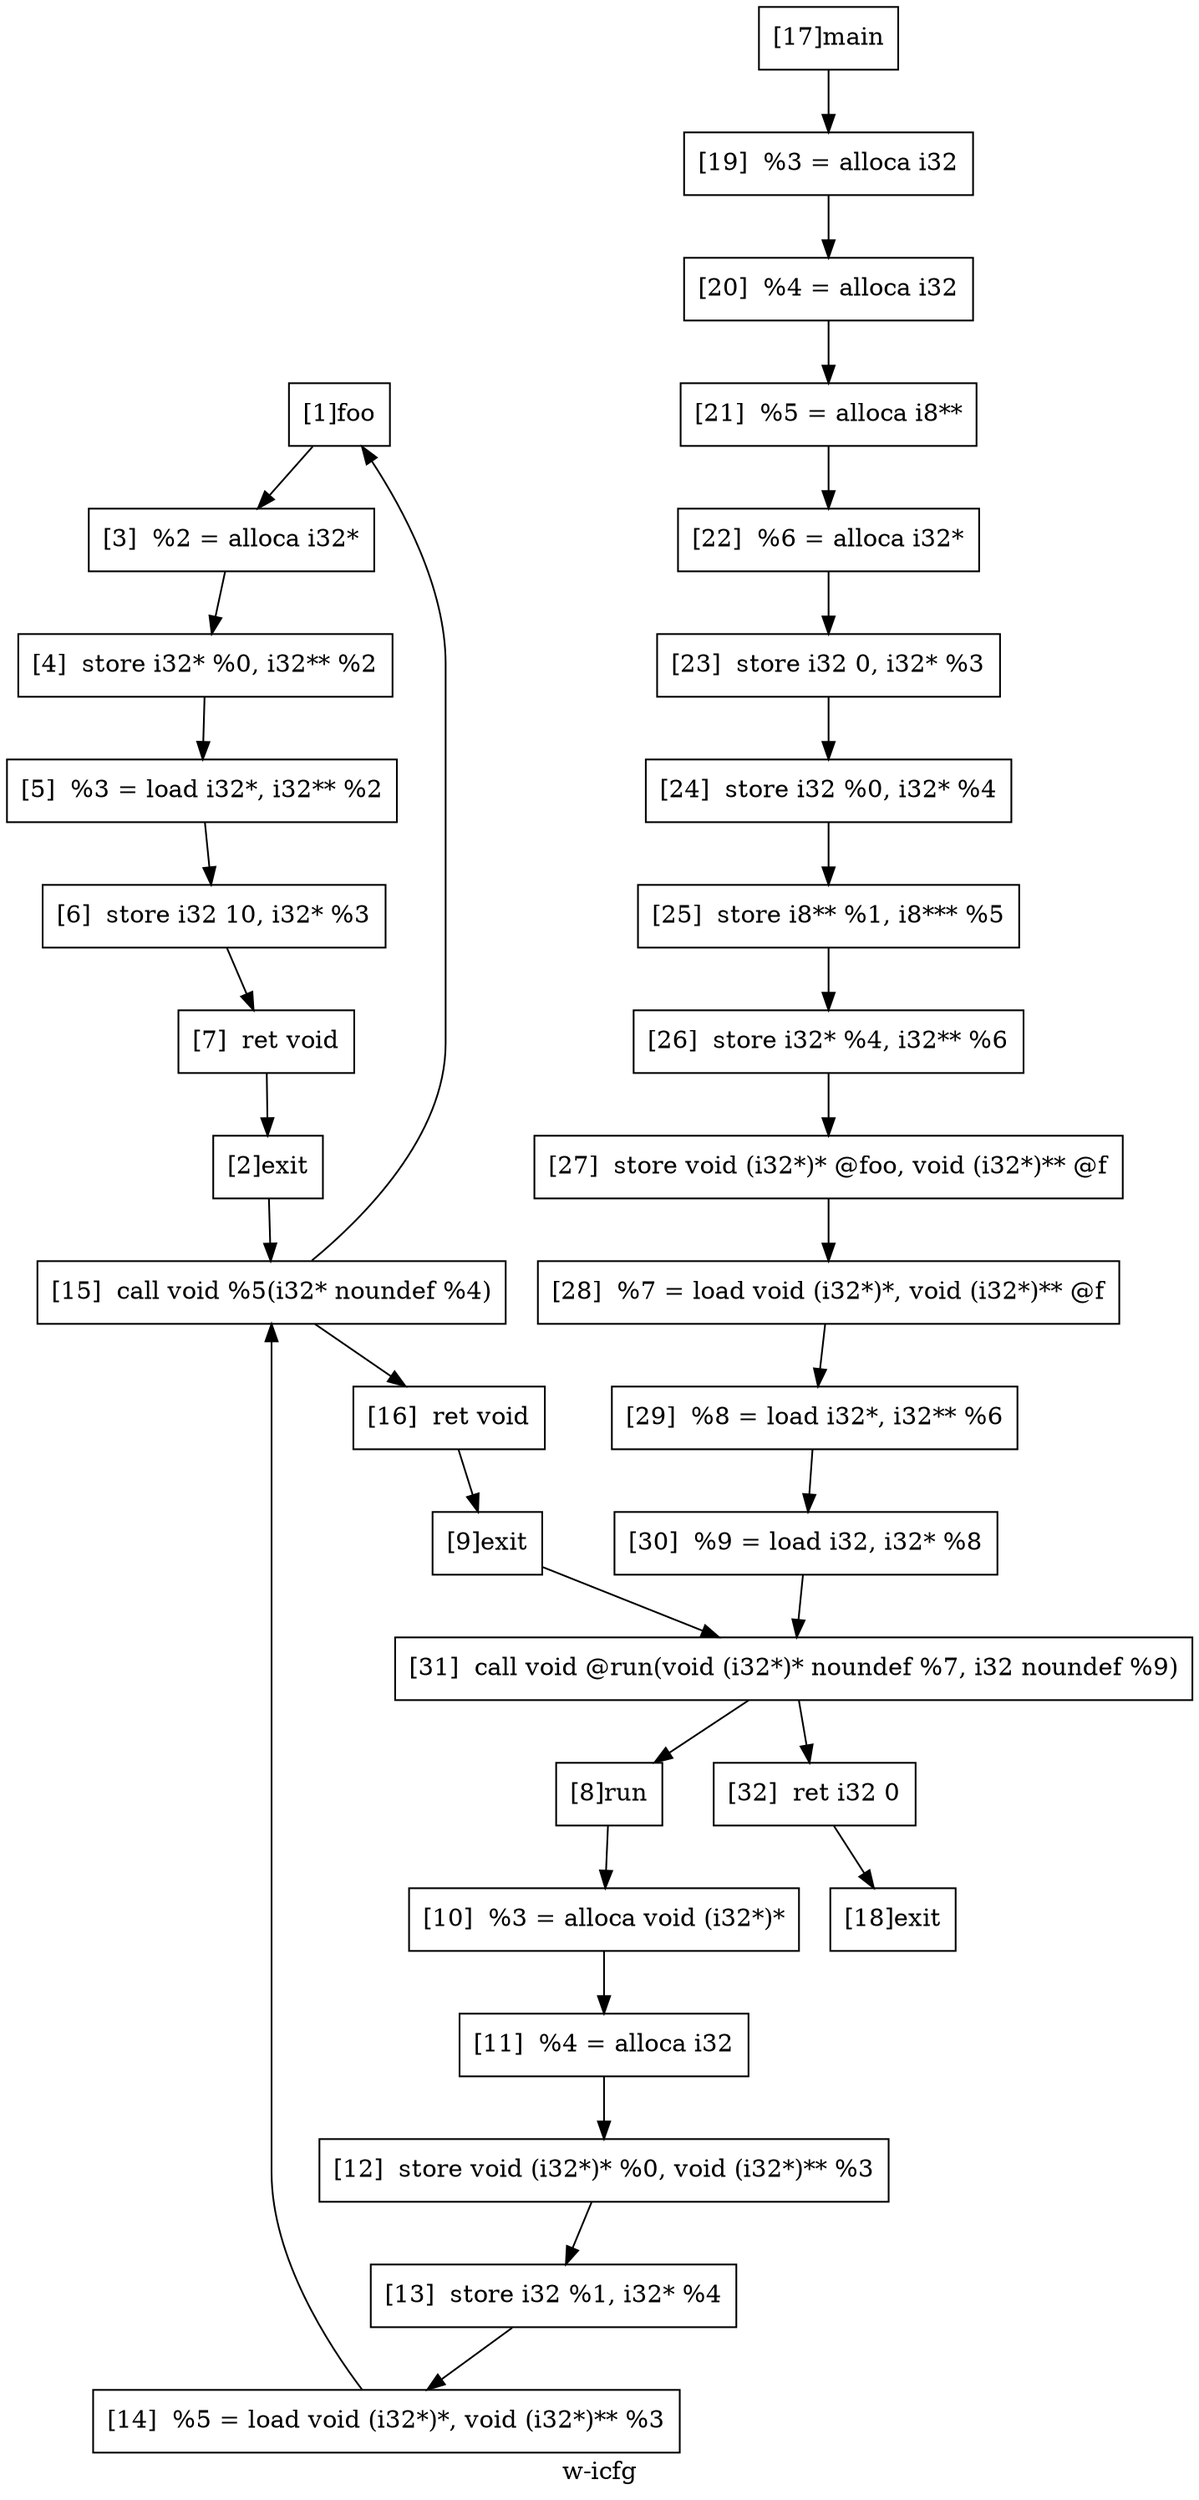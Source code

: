 digraph "w-icfg"{
	label="w-icfg";


	// Define the nodes
	N1 [shape=rectangle, color=black,label="[1]foo"];
	N2 [shape=rectangle, color=black,label="[2]exit"];
	N3 [shape=rectangle, color=black,label="[3]  %2 = alloca i32*"];
	N4 [shape=rectangle, color=black,label="[4]  store i32* %0, i32** %2"];
	N5 [shape=rectangle, color=black,label="[5]  %3 = load i32*, i32** %2"];
	N6 [shape=rectangle, color=black,label="[6]  store i32 10, i32* %3"];
	N7 [shape=rectangle, color=black,label="[7]  ret void"];
	N8 [shape=rectangle, color=black,label="[8]run"];
	N9 [shape=rectangle, color=black,label="[9]exit"];
	N10 [shape=rectangle, color=black,label="[10]  %3 = alloca void (i32*)*"];
	N11 [shape=rectangle, color=black,label="[11]  %4 = alloca i32"];
	N12 [shape=rectangle, color=black,label="[12]  store void (i32*)* %0, void (i32*)** %3"];
	N13 [shape=rectangle, color=black,label="[13]  store i32 %1, i32* %4"];
	N14 [shape=rectangle, color=black,label="[14]  %5 = load void (i32*)*, void (i32*)** %3"];
	N15 [shape=rectangle, color=black,label="[15]  call void %5(i32* noundef %4)"];
	N16 [shape=rectangle, color=black,label="[16]  ret void"];
	N17 [shape=rectangle, color=black,label="[17]main"];
	N18 [shape=rectangle, color=black,label="[18]exit"];
	N19 [shape=rectangle, color=black,label="[19]  %3 = alloca i32"];
	N20 [shape=rectangle, color=black,label="[20]  %4 = alloca i32"];
	N21 [shape=rectangle, color=black,label="[21]  %5 = alloca i8**"];
	N22 [shape=rectangle, color=black,label="[22]  %6 = alloca i32*"];
	N23 [shape=rectangle, color=black,label="[23]  store i32 0, i32* %3"];
	N24 [shape=rectangle, color=black,label="[24]  store i32 %0, i32* %4"];
	N25 [shape=rectangle, color=black,label="[25]  store i8** %1, i8*** %5"];
	N26 [shape=rectangle, color=black,label="[26]  store i32* %4, i32** %6"];
	N27 [shape=rectangle, color=black,label="[27]  store void (i32*)* @foo, void (i32*)** @f"];
	N28 [shape=rectangle, color=black,label="[28]  %7 = load void (i32*)*, void (i32*)** @f"];
	N29 [shape=rectangle, color=black,label="[29]  %8 = load i32*, i32** %6"];
	N30 [shape=rectangle, color=black,label="[30]  %9 = load i32, i32* %8"];
	N31 [shape=rectangle, color=black,label="[31]  call void @run(void (i32*)* noundef %7, i32 noundef %9)"];
	N32 [shape=rectangle, color=black,label="[32]  ret i32 0"];


	// Define the edges
	N1 -> N3[color=black,label=""];
	N2 -> N15[color=black,label=""];
	N3 -> N4[color=black,label=""];
	N4 -> N5[color=black,label=""];
	N5 -> N6[color=black,label=""];
	N6 -> N7[color=black,label=""];
	N7 -> N2[color=black,label=""];
	N8 -> N10[color=black,label=""];
	N9 -> N31[color=black,label=""];
	N10 -> N11[color=black,label=""];
	N11 -> N12[color=black,label=""];
	N12 -> N13[color=black,label=""];
	N13 -> N14[color=black,label=""];
	N14 -> N15[color=black,label=""];
	N15 -> N1[color=black,label=""];
	N15 -> N16[color=black,label=""];
	N16 -> N9[color=black,label=""];
	N17 -> N19[color=black,label=""];
	N19 -> N20[color=black,label=""];
	N20 -> N21[color=black,label=""];
	N21 -> N22[color=black,label=""];
	N22 -> N23[color=black,label=""];
	N23 -> N24[color=black,label=""];
	N24 -> N25[color=black,label=""];
	N25 -> N26[color=black,label=""];
	N26 -> N27[color=black,label=""];
	N27 -> N28[color=black,label=""];
	N28 -> N29[color=black,label=""];
	N29 -> N30[color=black,label=""];
	N30 -> N31[color=black,label=""];
	N31 -> N8[color=black,label=""];
	N31 -> N32[color=black,label=""];
	N32 -> N18[color=black,label=""];
}
